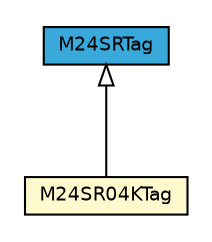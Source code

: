 #!/usr/local/bin/dot
#
# Class diagram 
# Generated by UMLGraph version R5_7_2-3-gee82a7 (http://www.umlgraph.org/)
#

digraph G {
	edge [fontname="Helvetica",fontsize=10,labelfontname="Helvetica",labelfontsize=10];
	node [fontname="Helvetica",fontsize=10,shape=plaintext];
	nodesep=0.25;
	ranksep=0.5;
	// com.st.st25sdk.type4a.m24srtahighdensity.M24SR04KTag
	c9714 [label=<<table title="com.st.st25sdk.type4a.m24srtahighdensity.M24SR04KTag" border="0" cellborder="1" cellspacing="0" cellpadding="2" port="p" bgcolor="lemonChiffon" href="./M24SR04KTag.html">
		<tr><td><table border="0" cellspacing="0" cellpadding="1">
<tr><td align="center" balign="center"> M24SR04KTag </td></tr>
		</table></td></tr>
		</table>>, URL="./M24SR04KTag.html", fontname="Helvetica", fontcolor="black", fontsize=9.0];
	// com.st.st25sdk.type4a.m24srtahighdensity.M24SRTag
	c9720 [label=<<table title="com.st.st25sdk.type4a.m24srtahighdensity.M24SRTag" border="0" cellborder="1" cellspacing="0" cellpadding="2" port="p" bgcolor="#39a9dc" href="./M24SRTag.html">
		<tr><td><table border="0" cellspacing="0" cellpadding="1">
<tr><td align="center" balign="center"> M24SRTag </td></tr>
		</table></td></tr>
		</table>>, URL="./M24SRTag.html", fontname="Helvetica", fontcolor="black", fontsize=9.0];
	//com.st.st25sdk.type4a.m24srtahighdensity.M24SR04KTag extends com.st.st25sdk.type4a.m24srtahighdensity.M24SRTag
	c9720:p -> c9714:p [dir=back,arrowtail=empty];
}


